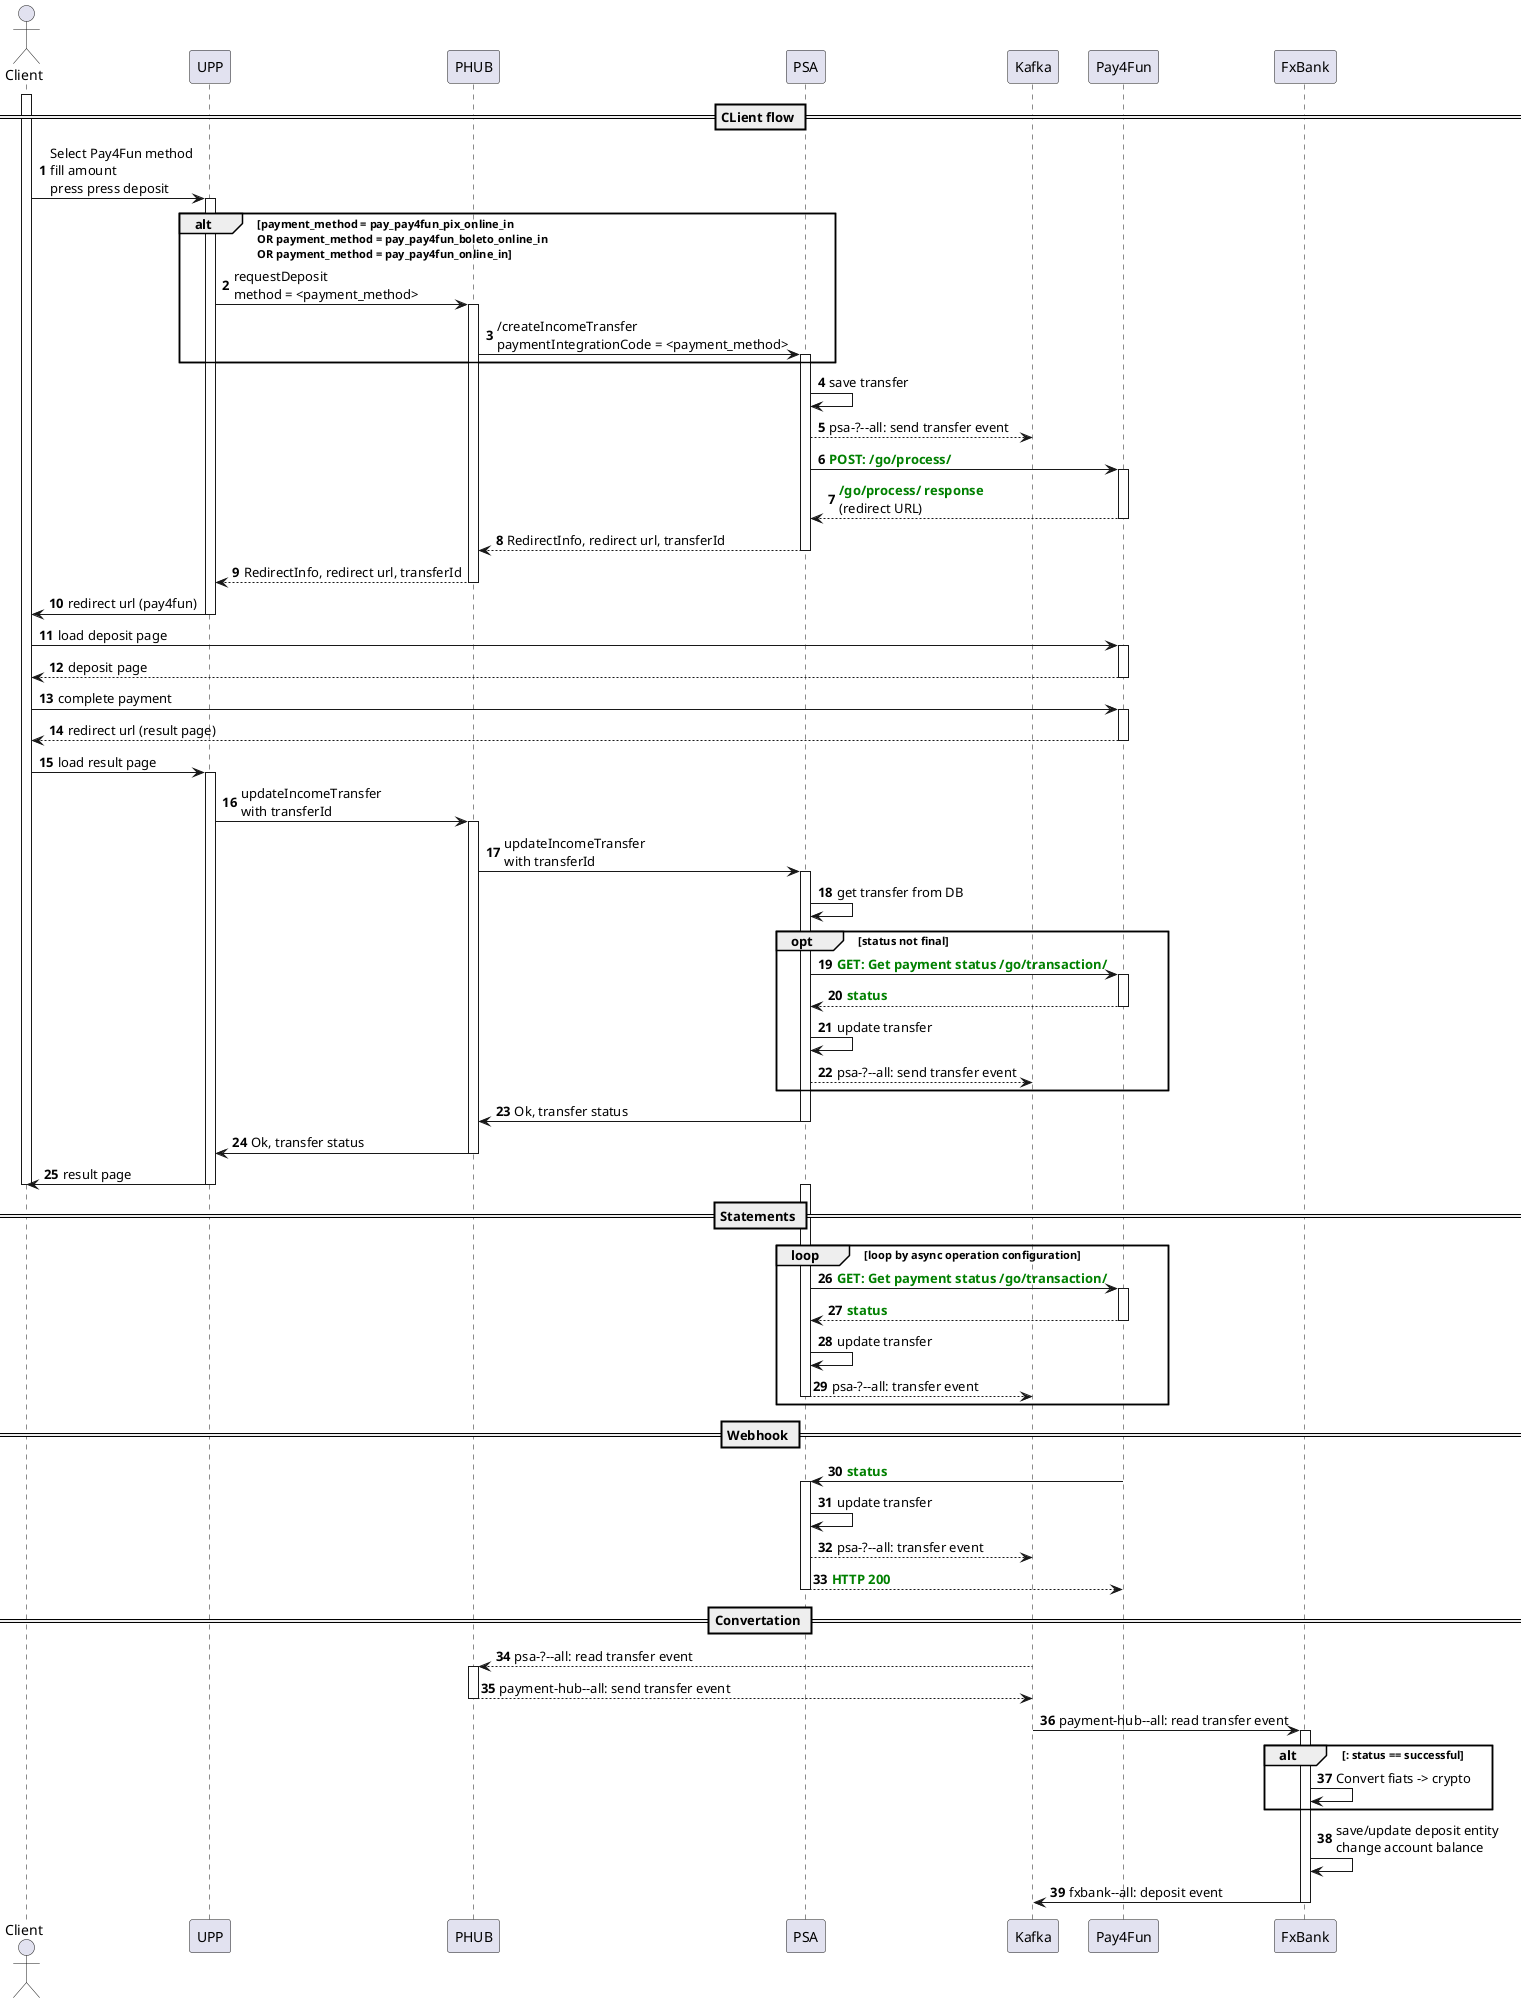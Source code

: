@startuml
autonumber

actor Client

== CLient flow ==
activate Client
Client -> UPP ++: Select Pay4Fun method\nfill amount \npress press deposit

alt payment_method = pay_pay4fun_pix_online_in \nOR payment_method = pay_pay4fun_boleto_online_in \nOR payment_method = pay_pay4fun_online_in
UPP -> PHUB ++: requestDeposit\nmethod = <payment_method>
PHUB -> PSA ++: /createIncomeTransfer\npaymentIntegrationCode = <payment_method>
end

PSA -> PSA: save transfer
PSA --> Kafka: psa-?--all: send transfer event
PSA -> Pay4Fun ++: <b><font color=green>POST: /go/process/
Pay4Fun --> PSA --: <b><font color=green>/go/process/ response \n(redirect URL)
PSA --> PHUB --: RedirectInfo, redirect url, transferId
PHUB --> UPP --: RedirectInfo, redirect url, transferId
UPP -> Client --: redirect url (pay4fun)

Client -> Pay4Fun ++: load deposit page
Pay4Fun --> Client --: deposit page

Client -> Pay4Fun ++: complete payment
Pay4Fun --> Client --: redirect url (result page)

Client -> UPP ++: load result page
UPP -> PHUB ++: updateIncomeTransfer\nwith transferId
PHUB -> PSA ++: updateIncomeTransfer\nwith transferId
PSA -> PSA: get transfer from DB
opt status not final
    PSA -> Pay4Fun ++: <b><font color=green>GET: Get payment status /go/transaction/
    Pay4Fun --> PSA --: <b><font color=green>status
    PSA -> PSA: update transfer
    PSA --> Kafka: psa-?--all: send transfer event
end opt
PSA -> PHUB --: Ok, transfer status
PHUB -> UPP --: Ok, transfer status
UPP -> Client --: result page
deactivate Client

== Statements ==
    activate PSA
    loop loop by async operation configuration
    PSA -> Pay4Fun ++: <b><font color=green>GET: Get payment status /go/transaction/
    Pay4Fun --> PSA --: <b><font color=green>status
    PSA -> PSA: update transfer
    PSA --> Kafka: psa-?--all: transfer event
    deactivate PSA
end loop

== Webhook ==
activate Pay4Fun
Pay4Fun -> PSA ++: <b><font color=green>status
PSA -> PSA: update transfer
PSA --> Kafka: psa-?--all: transfer event
PSA --> Pay4Fun--: <b><font color=green>HTTP 200
deactivate Pay4Fun


== Convertation ==
Kafka --> PHUB ++: psa-?--all: read transfer event
PHUB --> Kafka --: payment-hub--all: send transfer event

Kafka -> FxBank ++: payment-hub--all: read transfer event
alt : status == successful
FxBank -> FxBank : Convert fiats -> crypto
end
FxBank -> FxBank: save/update deposit entity\nchange account balance
FxBank -> Kafka --: fxbank--all: deposit event

@enduml
